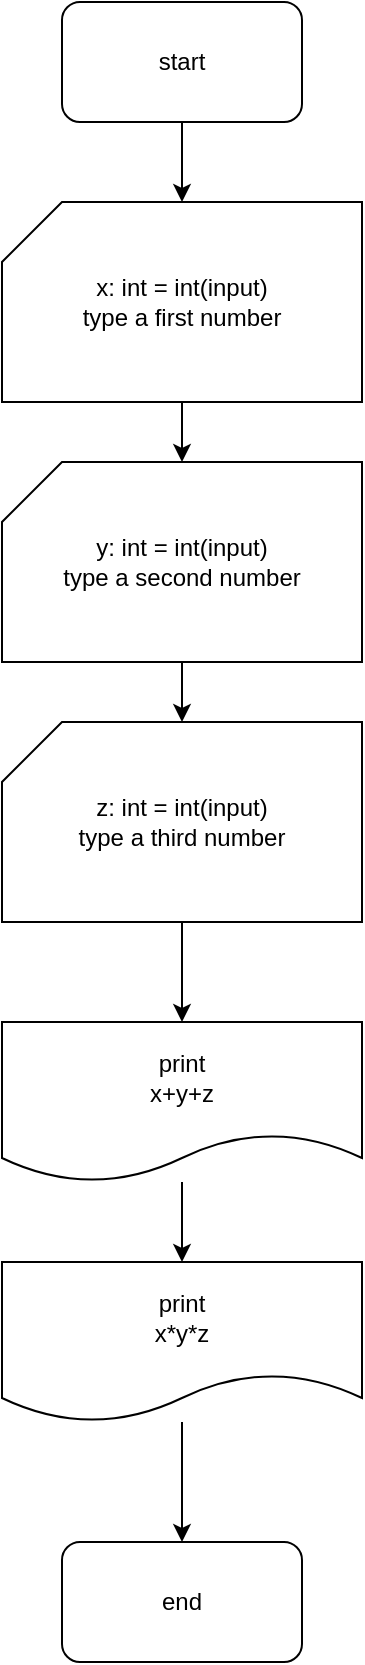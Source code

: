 <mxfile version="24.7.8">
  <diagram name="Page-1" id="EU_9g6YKppFDLxQ-yd42">
    <mxGraphModel dx="1042" dy="533" grid="1" gridSize="10" guides="1" tooltips="1" connect="1" arrows="1" fold="1" page="1" pageScale="1" pageWidth="850" pageHeight="1100" math="0" shadow="0">
      <root>
        <mxCell id="0" />
        <mxCell id="1" parent="0" />
        <mxCell id="SAXbf2U_s-x0KDOaSMLF-8" value="" style="edgeStyle=orthogonalEdgeStyle;rounded=0;orthogonalLoop=1;jettySize=auto;html=1;" edge="1" parent="1" source="SAXbf2U_s-x0KDOaSMLF-1" target="SAXbf2U_s-x0KDOaSMLF-3">
          <mxGeometry relative="1" as="geometry" />
        </mxCell>
        <mxCell id="SAXbf2U_s-x0KDOaSMLF-1" value="start" style="rounded=1;whiteSpace=wrap;html=1;" vertex="1" parent="1">
          <mxGeometry x="390" y="30" width="120" height="60" as="geometry" />
        </mxCell>
        <mxCell id="SAXbf2U_s-x0KDOaSMLF-2" value="end" style="rounded=1;whiteSpace=wrap;html=1;" vertex="1" parent="1">
          <mxGeometry x="390" y="800" width="120" height="60" as="geometry" />
        </mxCell>
        <mxCell id="SAXbf2U_s-x0KDOaSMLF-9" value="" style="edgeStyle=orthogonalEdgeStyle;rounded=0;orthogonalLoop=1;jettySize=auto;html=1;" edge="1" parent="1" source="SAXbf2U_s-x0KDOaSMLF-3" target="SAXbf2U_s-x0KDOaSMLF-4">
          <mxGeometry relative="1" as="geometry" />
        </mxCell>
        <mxCell id="SAXbf2U_s-x0KDOaSMLF-3" value="x: int = int(input)&lt;div&gt;type a first number&lt;/div&gt;" style="shape=card;whiteSpace=wrap;html=1;" vertex="1" parent="1">
          <mxGeometry x="360" y="130" width="180" height="100" as="geometry" />
        </mxCell>
        <mxCell id="SAXbf2U_s-x0KDOaSMLF-10" value="" style="edgeStyle=orthogonalEdgeStyle;rounded=0;orthogonalLoop=1;jettySize=auto;html=1;" edge="1" parent="1" source="SAXbf2U_s-x0KDOaSMLF-4" target="SAXbf2U_s-x0KDOaSMLF-5">
          <mxGeometry relative="1" as="geometry" />
        </mxCell>
        <mxCell id="SAXbf2U_s-x0KDOaSMLF-4" value="y: int = int(input)&lt;div&gt;type a second number&lt;/div&gt;" style="shape=card;whiteSpace=wrap;html=1;" vertex="1" parent="1">
          <mxGeometry x="360" y="260" width="180" height="100" as="geometry" />
        </mxCell>
        <mxCell id="SAXbf2U_s-x0KDOaSMLF-11" value="" style="edgeStyle=orthogonalEdgeStyle;rounded=0;orthogonalLoop=1;jettySize=auto;html=1;" edge="1" parent="1" source="SAXbf2U_s-x0KDOaSMLF-5" target="SAXbf2U_s-x0KDOaSMLF-6">
          <mxGeometry relative="1" as="geometry" />
        </mxCell>
        <mxCell id="SAXbf2U_s-x0KDOaSMLF-5" value="z: int = int(input)&lt;div&gt;type a third number&lt;/div&gt;" style="shape=card;whiteSpace=wrap;html=1;" vertex="1" parent="1">
          <mxGeometry x="360" y="390" width="180" height="100" as="geometry" />
        </mxCell>
        <mxCell id="SAXbf2U_s-x0KDOaSMLF-12" value="" style="edgeStyle=orthogonalEdgeStyle;rounded=0;orthogonalLoop=1;jettySize=auto;html=1;" edge="1" parent="1" source="SAXbf2U_s-x0KDOaSMLF-6" target="SAXbf2U_s-x0KDOaSMLF-7">
          <mxGeometry relative="1" as="geometry" />
        </mxCell>
        <mxCell id="SAXbf2U_s-x0KDOaSMLF-6" value="print&lt;div&gt;x+y+z&lt;/div&gt;" style="shape=document;whiteSpace=wrap;html=1;boundedLbl=1;" vertex="1" parent="1">
          <mxGeometry x="360" y="540" width="180" height="80" as="geometry" />
        </mxCell>
        <mxCell id="SAXbf2U_s-x0KDOaSMLF-13" value="" style="edgeStyle=orthogonalEdgeStyle;rounded=0;orthogonalLoop=1;jettySize=auto;html=1;" edge="1" parent="1" source="SAXbf2U_s-x0KDOaSMLF-7" target="SAXbf2U_s-x0KDOaSMLF-2">
          <mxGeometry relative="1" as="geometry" />
        </mxCell>
        <mxCell id="SAXbf2U_s-x0KDOaSMLF-7" value="print&lt;div&gt;x*y*z&lt;/div&gt;" style="shape=document;whiteSpace=wrap;html=1;boundedLbl=1;" vertex="1" parent="1">
          <mxGeometry x="360" y="660" width="180" height="80" as="geometry" />
        </mxCell>
      </root>
    </mxGraphModel>
  </diagram>
</mxfile>
